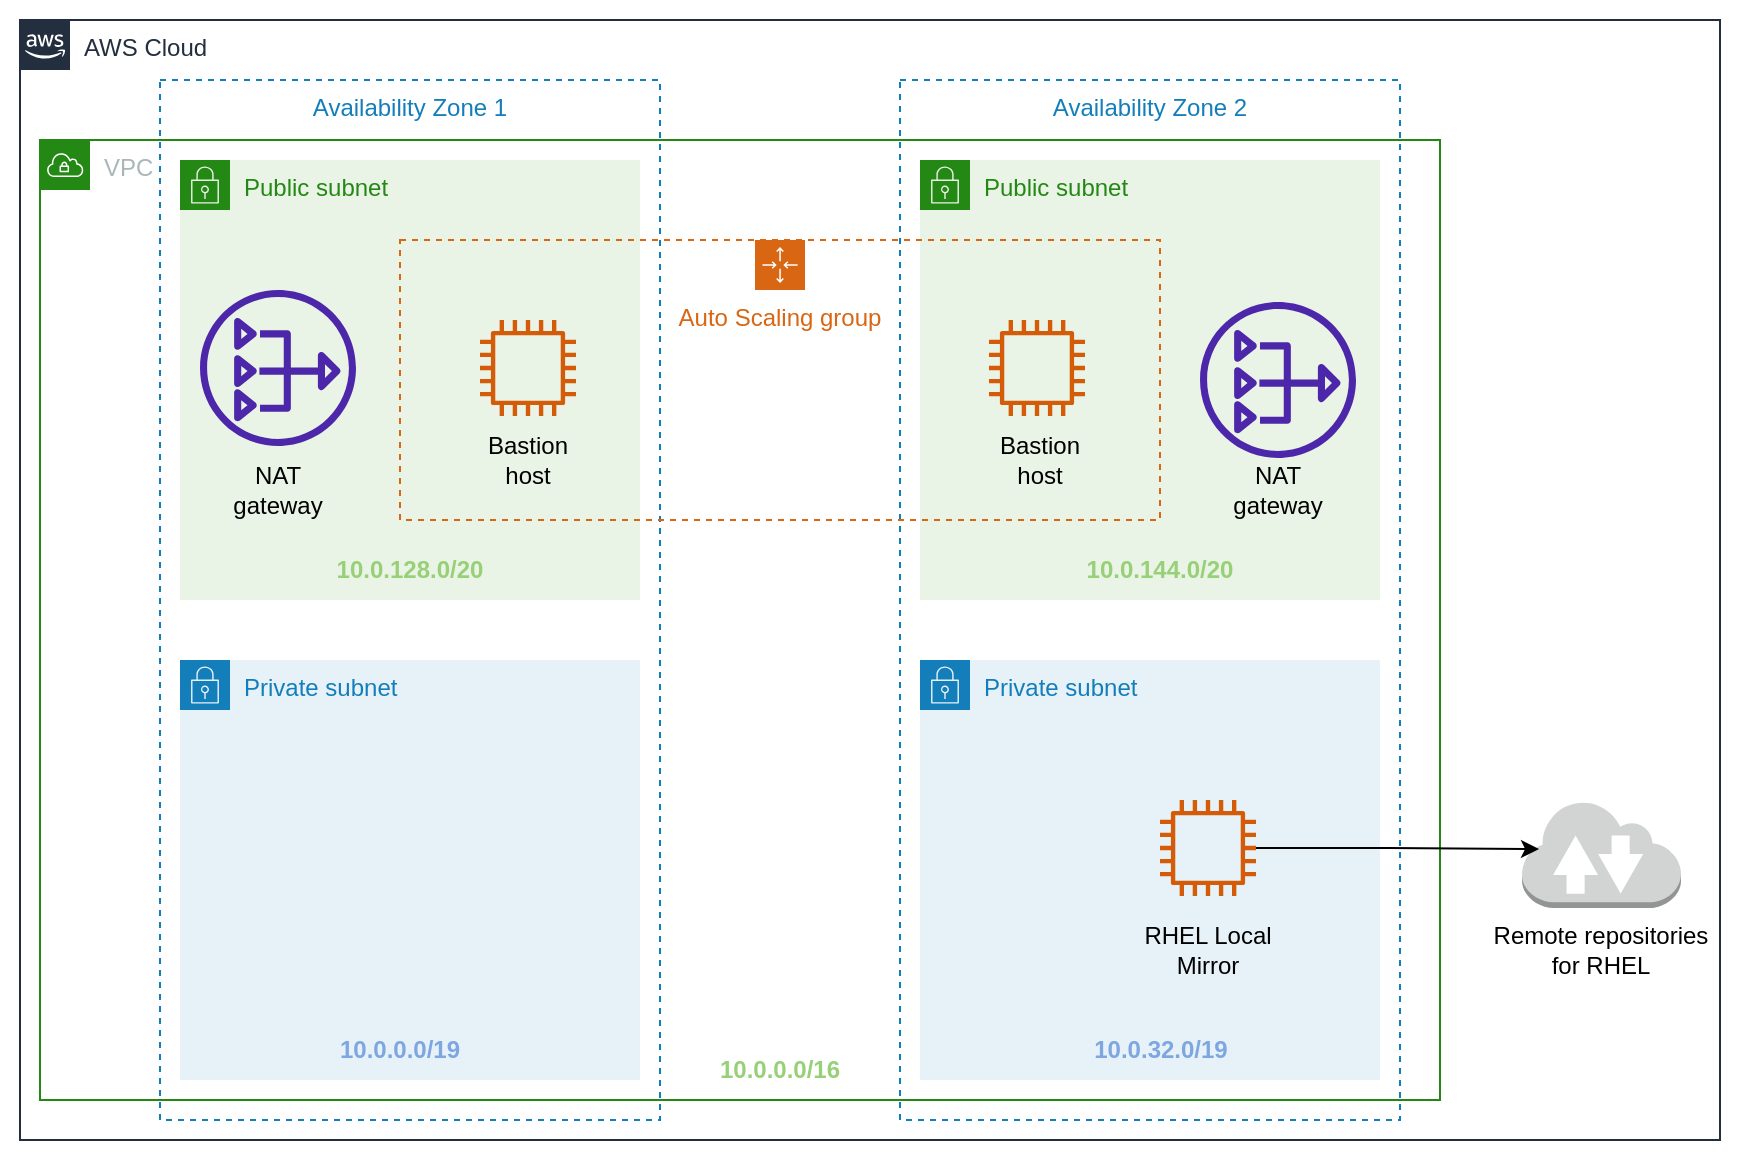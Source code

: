 <mxfile version="18.0.3" type="device"><diagram id="yOfdJXosjiFN8PySIKr-" name="Page-1"><mxGraphModel dx="1456" dy="1240" grid="1" gridSize="10" guides="1" tooltips="1" connect="1" arrows="1" fold="1" page="1" pageScale="1" pageWidth="827" pageHeight="1169" math="0" shadow="0"><root><mxCell id="0"/><mxCell id="1" parent="0"/><mxCell id="LCld0fWz8pamIwaFMXsw-1" value="AWS Cloud" style="points=[[0,0],[0.25,0],[0.5,0],[0.75,0],[1,0],[1,0.25],[1,0.5],[1,0.75],[1,1],[0.75,1],[0.5,1],[0.25,1],[0,1],[0,0.75],[0,0.5],[0,0.25]];outlineConnect=0;gradientColor=none;html=1;whiteSpace=wrap;fontSize=12;fontStyle=0;container=1;pointerEvents=0;collapsible=0;recursiveResize=0;shape=mxgraph.aws4.group;grIcon=mxgraph.aws4.group_aws_cloud_alt;strokeColor=#232F3E;fillColor=none;verticalAlign=top;align=left;spacingLeft=30;fontColor=#232F3E;dashed=0;" parent="1" vertex="1"><mxGeometry x="30" y="40" width="850" height="560" as="geometry"/></mxCell><mxCell id="LCld0fWz8pamIwaFMXsw-2" value="Availability Zone 1" style="fillColor=none;strokeColor=#147EBA;dashed=1;verticalAlign=top;fontStyle=0;fontColor=#147EBA;" parent="LCld0fWz8pamIwaFMXsw-1" vertex="1"><mxGeometry x="70" y="30" width="250" height="520" as="geometry"/></mxCell><mxCell id="LCld0fWz8pamIwaFMXsw-4" value="VPC" style="points=[[0,0],[0.25,0],[0.5,0],[0.75,0],[1,0],[1,0.25],[1,0.5],[1,0.75],[1,1],[0.75,1],[0.5,1],[0.25,1],[0,1],[0,0.75],[0,0.5],[0,0.25]];outlineConnect=0;gradientColor=none;html=1;whiteSpace=wrap;fontSize=12;fontStyle=0;container=1;pointerEvents=0;collapsible=0;recursiveResize=0;shape=mxgraph.aws4.group;grIcon=mxgraph.aws4.group_vpc;strokeColor=#248814;fillColor=none;verticalAlign=top;align=left;spacingLeft=30;fontColor=#AAB7B8;dashed=0;" parent="LCld0fWz8pamIwaFMXsw-1" vertex="1"><mxGeometry x="10" y="60" width="700" height="480" as="geometry"/></mxCell><mxCell id="LCld0fWz8pamIwaFMXsw-6" value="Public subnet" style="points=[[0,0],[0.25,0],[0.5,0],[0.75,0],[1,0],[1,0.25],[1,0.5],[1,0.75],[1,1],[0.75,1],[0.5,1],[0.25,1],[0,1],[0,0.75],[0,0.5],[0,0.25]];outlineConnect=0;gradientColor=none;html=1;whiteSpace=wrap;fontSize=12;fontStyle=0;container=1;pointerEvents=0;collapsible=0;recursiveResize=0;shape=mxgraph.aws4.group;grIcon=mxgraph.aws4.group_security_group;grStroke=0;strokeColor=#248814;fillColor=#E9F3E6;verticalAlign=top;align=left;spacingLeft=30;fontColor=#248814;dashed=0;" parent="LCld0fWz8pamIwaFMXsw-4" vertex="1"><mxGeometry x="70" y="10" width="230" height="220" as="geometry"/></mxCell><mxCell id="LCld0fWz8pamIwaFMXsw-16" value="NAT gateway" style="text;html=1;strokeColor=none;fillColor=none;align=center;verticalAlign=middle;whiteSpace=wrap;rounded=0;" parent="LCld0fWz8pamIwaFMXsw-6" vertex="1"><mxGeometry x="19" y="150" width="60" height="30" as="geometry"/></mxCell><mxCell id="LCld0fWz8pamIwaFMXsw-7" value="Availability Zone 2" style="fillColor=none;strokeColor=#147EBA;dashed=1;verticalAlign=top;fontStyle=0;fontColor=#147EBA;" parent="LCld0fWz8pamIwaFMXsw-4" vertex="1"><mxGeometry x="430" y="-30" width="250" height="520" as="geometry"/></mxCell><mxCell id="LCld0fWz8pamIwaFMXsw-10" value="Public subnet" style="points=[[0,0],[0.25,0],[0.5,0],[0.75,0],[1,0],[1,0.25],[1,0.5],[1,0.75],[1,1],[0.75,1],[0.5,1],[0.25,1],[0,1],[0,0.75],[0,0.5],[0,0.25]];outlineConnect=0;gradientColor=none;html=1;whiteSpace=wrap;fontSize=12;fontStyle=0;container=1;pointerEvents=0;collapsible=0;recursiveResize=0;shape=mxgraph.aws4.group;grIcon=mxgraph.aws4.group_security_group;grStroke=0;strokeColor=#248814;fillColor=#E9F3E6;verticalAlign=top;align=left;spacingLeft=30;fontColor=#248814;dashed=0;" parent="LCld0fWz8pamIwaFMXsw-4" vertex="1"><mxGeometry x="440" y="10" width="230" height="220" as="geometry"/></mxCell><mxCell id="LCld0fWz8pamIwaFMXsw-15" value="" style="sketch=0;outlineConnect=0;fontColor=#232F3E;gradientColor=none;fillColor=#4D27AA;strokeColor=none;dashed=0;verticalLabelPosition=bottom;verticalAlign=top;align=center;html=1;fontSize=12;fontStyle=0;aspect=fixed;pointerEvents=1;shape=mxgraph.aws4.nat_gateway;" parent="LCld0fWz8pamIwaFMXsw-10" vertex="1"><mxGeometry x="140" y="71" width="78" height="78" as="geometry"/></mxCell><mxCell id="LCld0fWz8pamIwaFMXsw-17" value="NAT gateway" style="text;html=1;strokeColor=none;fillColor=none;align=center;verticalAlign=middle;whiteSpace=wrap;rounded=0;" parent="LCld0fWz8pamIwaFMXsw-10" vertex="1"><mxGeometry x="149" y="150" width="60" height="30" as="geometry"/></mxCell><mxCell id="LCld0fWz8pamIwaFMXsw-9" value="Auto Scaling group" style="points=[[0,0],[0.25,0],[0.5,0],[0.75,0],[1,0],[1,0.25],[1,0.5],[1,0.75],[1,1],[0.75,1],[0.5,1],[0.25,1],[0,1],[0,0.75],[0,0.5],[0,0.25]];outlineConnect=0;gradientColor=none;html=1;whiteSpace=wrap;fontSize=12;fontStyle=0;container=1;pointerEvents=0;collapsible=0;recursiveResize=0;shape=mxgraph.aws4.groupCenter;grIcon=mxgraph.aws4.group_auto_scaling_group;grStroke=1;strokeColor=#D86613;fillColor=none;verticalAlign=top;align=center;fontColor=#D86613;dashed=1;spacingTop=25;" parent="LCld0fWz8pamIwaFMXsw-4" vertex="1"><mxGeometry x="180" y="50" width="380" height="140" as="geometry"/></mxCell><mxCell id="LCld0fWz8pamIwaFMXsw-13" value="Bastion host" style="text;html=1;strokeColor=none;fillColor=none;align=center;verticalAlign=middle;whiteSpace=wrap;rounded=0;" parent="LCld0fWz8pamIwaFMXsw-9" vertex="1"><mxGeometry x="34" y="95" width="60" height="30" as="geometry"/></mxCell><mxCell id="LCld0fWz8pamIwaFMXsw-14" value="Bastion host" style="text;html=1;strokeColor=none;fillColor=none;align=center;verticalAlign=middle;whiteSpace=wrap;rounded=0;" parent="LCld0fWz8pamIwaFMXsw-9" vertex="1"><mxGeometry x="290" y="95" width="60" height="30" as="geometry"/></mxCell><mxCell id="LCld0fWz8pamIwaFMXsw-12" value="" style="sketch=0;outlineConnect=0;fontColor=#232F3E;gradientColor=none;fillColor=#D45B07;strokeColor=none;dashed=0;verticalLabelPosition=bottom;verticalAlign=top;align=center;html=1;fontSize=12;fontStyle=0;aspect=fixed;pointerEvents=1;shape=mxgraph.aws4.instance2;" parent="LCld0fWz8pamIwaFMXsw-4" vertex="1"><mxGeometry x="474.5" y="90" width="48" height="48" as="geometry"/></mxCell><mxCell id="LCld0fWz8pamIwaFMXsw-18" value="Private subnet" style="points=[[0,0],[0.25,0],[0.5,0],[0.75,0],[1,0],[1,0.25],[1,0.5],[1,0.75],[1,1],[0.75,1],[0.5,1],[0.25,1],[0,1],[0,0.75],[0,0.5],[0,0.25]];outlineConnect=0;gradientColor=none;html=1;whiteSpace=wrap;fontSize=12;fontStyle=0;container=1;pointerEvents=0;collapsible=0;recursiveResize=0;shape=mxgraph.aws4.group;grIcon=mxgraph.aws4.group_security_group;grStroke=0;strokeColor=#147EBA;fillColor=#E6F2F8;verticalAlign=top;align=left;spacingLeft=30;fontColor=#147EBA;dashed=0;" parent="LCld0fWz8pamIwaFMXsw-4" vertex="1"><mxGeometry x="70" y="260" width="230" height="210" as="geometry"/></mxCell><mxCell id="LCld0fWz8pamIwaFMXsw-19" value="Private subnet" style="points=[[0,0],[0.25,0],[0.5,0],[0.75,0],[1,0],[1,0.25],[1,0.5],[1,0.75],[1,1],[0.75,1],[0.5,1],[0.25,1],[0,1],[0,0.75],[0,0.5],[0,0.25]];outlineConnect=0;gradientColor=none;html=1;whiteSpace=wrap;fontSize=12;fontStyle=0;container=1;pointerEvents=0;collapsible=0;recursiveResize=0;shape=mxgraph.aws4.group;grIcon=mxgraph.aws4.group_security_group;grStroke=0;strokeColor=#147EBA;fillColor=#E6F2F8;verticalAlign=top;align=left;spacingLeft=30;fontColor=#147EBA;dashed=0;" parent="LCld0fWz8pamIwaFMXsw-4" vertex="1"><mxGeometry x="440" y="260" width="230" height="210" as="geometry"/></mxCell><mxCell id="LCld0fWz8pamIwaFMXsw-22" value="" style="sketch=0;outlineConnect=0;fontColor=#232F3E;gradientColor=none;fillColor=#D45B07;strokeColor=none;dashed=0;verticalLabelPosition=bottom;verticalAlign=top;align=center;html=1;fontSize=12;fontStyle=0;aspect=fixed;pointerEvents=1;shape=mxgraph.aws4.instance2;" parent="LCld0fWz8pamIwaFMXsw-19" vertex="1"><mxGeometry x="120" y="70" width="48" height="48" as="geometry"/></mxCell><mxCell id="LCld0fWz8pamIwaFMXsw-23" value="RHEL Local Mirror" style="text;html=1;strokeColor=none;fillColor=none;align=center;verticalAlign=middle;whiteSpace=wrap;rounded=0;" parent="LCld0fWz8pamIwaFMXsw-19" vertex="1"><mxGeometry x="107" y="130" width="74" height="30" as="geometry"/></mxCell><mxCell id="T74p079R0gayRFs_IsKN-1" value="&lt;font color=&quot;#97d077&quot;&gt;&lt;b&gt;10.0.0.0/16&lt;/b&gt;&lt;/font&gt;" style="text;html=1;strokeColor=none;fillColor=none;align=center;verticalAlign=middle;whiteSpace=wrap;rounded=0;" vertex="1" parent="LCld0fWz8pamIwaFMXsw-4"><mxGeometry x="340" y="450" width="60" height="30" as="geometry"/></mxCell><mxCell id="T74p079R0gayRFs_IsKN-5" value="&lt;font color=&quot;#97d077&quot;&gt;&lt;b&gt;10.0.144.0/20&lt;/b&gt;&lt;/font&gt;" style="text;html=1;strokeColor=none;fillColor=none;align=center;verticalAlign=middle;whiteSpace=wrap;rounded=0;" vertex="1" parent="LCld0fWz8pamIwaFMXsw-4"><mxGeometry x="515" y="200" width="90" height="30" as="geometry"/></mxCell><mxCell id="T74p079R0gayRFs_IsKN-6" value="&lt;font color=&quot;#7ea6e0&quot;&gt;&lt;b&gt;10.0.32.0/19&lt;/b&gt;&lt;/font&gt;" style="text;html=1;strokeColor=none;fillColor=none;align=center;verticalAlign=middle;whiteSpace=wrap;rounded=0;" vertex="1" parent="LCld0fWz8pamIwaFMXsw-4"><mxGeometry x="522.5" y="440" width="75" height="30" as="geometry"/></mxCell><mxCell id="LCld0fWz8pamIwaFMXsw-11" value="" style="sketch=0;outlineConnect=0;fontColor=#232F3E;gradientColor=none;fillColor=#D45B07;strokeColor=none;dashed=0;verticalLabelPosition=bottom;verticalAlign=top;align=center;html=1;fontSize=12;fontStyle=0;aspect=fixed;pointerEvents=1;shape=mxgraph.aws4.instance2;" parent="LCld0fWz8pamIwaFMXsw-1" vertex="1"><mxGeometry x="230" y="150" width="48" height="48" as="geometry"/></mxCell><mxCell id="LCld0fWz8pamIwaFMXsw-5" value="" style="sketch=0;outlineConnect=0;fontColor=#232F3E;gradientColor=none;fillColor=#4D27AA;strokeColor=none;dashed=0;verticalLabelPosition=bottom;verticalAlign=top;align=center;html=1;fontSize=12;fontStyle=0;aspect=fixed;pointerEvents=1;shape=mxgraph.aws4.nat_gateway;" parent="LCld0fWz8pamIwaFMXsw-1" vertex="1"><mxGeometry x="90" y="135" width="78" height="78" as="geometry"/></mxCell><mxCell id="T74p079R0gayRFs_IsKN-3" value="&lt;font color=&quot;#7ea6e0&quot;&gt;&lt;b&gt;10.0.0.0/19&lt;/b&gt;&lt;/font&gt;" style="text;html=1;strokeColor=none;fillColor=none;align=center;verticalAlign=middle;whiteSpace=wrap;rounded=0;" vertex="1" parent="LCld0fWz8pamIwaFMXsw-1"><mxGeometry x="160" y="500" width="60" height="30" as="geometry"/></mxCell><mxCell id="T74p079R0gayRFs_IsKN-4" value="&lt;font color=&quot;#97d077&quot;&gt;&lt;b&gt;10.0.128.0/20&lt;/b&gt;&lt;/font&gt;" style="text;html=1;strokeColor=none;fillColor=none;align=center;verticalAlign=middle;whiteSpace=wrap;rounded=0;" vertex="1" parent="LCld0fWz8pamIwaFMXsw-1"><mxGeometry x="145" y="260" width="100" height="30" as="geometry"/></mxCell><mxCell id="LCld0fWz8pamIwaFMXsw-21" value="" style="outlineConnect=0;dashed=0;verticalLabelPosition=bottom;verticalAlign=top;align=center;html=1;shape=mxgraph.aws3.internet_2;fillColor=#D2D3D3;gradientColor=none;" parent="1" vertex="1"><mxGeometry x="781" y="430" width="79.5" height="54" as="geometry"/></mxCell><mxCell id="LCld0fWz8pamIwaFMXsw-24" style="edgeStyle=orthogonalEdgeStyle;rounded=0;orthogonalLoop=1;jettySize=auto;html=1;entryX=0.107;entryY=0.454;entryDx=0;entryDy=0;entryPerimeter=0;" parent="1" source="LCld0fWz8pamIwaFMXsw-22" target="LCld0fWz8pamIwaFMXsw-21" edge="1"><mxGeometry relative="1" as="geometry"><mxPoint x="800" y="390" as="targetPoint"/></mxGeometry></mxCell><mxCell id="LCld0fWz8pamIwaFMXsw-25" value="Remote repositories for RHEL" style="text;html=1;strokeColor=none;fillColor=none;align=center;verticalAlign=middle;whiteSpace=wrap;rounded=0;" parent="1" vertex="1"><mxGeometry x="761.25" y="490" width="119" height="30" as="geometry"/></mxCell><mxCell id="T74p079R0gayRFs_IsKN-7" value="" style="rounded=0;whiteSpace=wrap;html=1;fontColor=#7EA6E0;fillColor=none;strokeColor=none;" vertex="1" parent="1"><mxGeometry x="20" y="30" width="870" height="580" as="geometry"/></mxCell></root></mxGraphModel></diagram></mxfile>